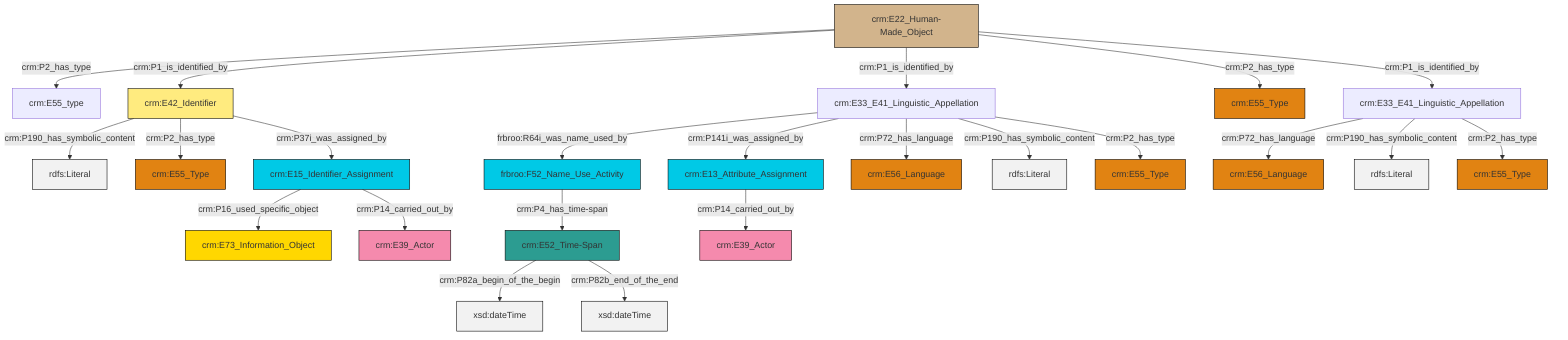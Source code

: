 graph TD
classDef Literal fill:#f2f2f2,stroke:#000000;
classDef CRM_Entity fill:#FFFFFF,stroke:#000000;
classDef Temporal_Entity fill:#00C9E6, stroke:#000000;
classDef Type fill:#E18312, stroke:#000000;
classDef Time-Span fill:#2C9C91, stroke:#000000;
classDef Appellation fill:#FFEB7F, stroke:#000000;
classDef Place fill:#008836, stroke:#000000;
classDef Persistent_Item fill:#B266B2, stroke:#000000;
classDef Conceptual_Object fill:#FFD700, stroke:#000000;
classDef Physical_Thing fill:#D2B48C, stroke:#000000;
classDef Actor fill:#f58aad, stroke:#000000;
classDef PC_Classes fill:#4ce600, stroke:#000000;
classDef Multi fill:#cccccc,stroke:#000000;

0["crm:E15_Identifier_Assignment"]:::Temporal_Entity -->|crm:P16_used_specific_object| 4["crm:E73_Information_Object"]:::Conceptual_Object
9["frbroo:F52_Name_Use_Activity"]:::Temporal_Entity -->|crm:P4_has_time-span| 10["crm:E52_Time-Span"]:::Time-Span
11["crm:E22_Human-Made_Object"]:::Physical_Thing -->|crm:P2_has_type| 12["crm:E55_type"]:::Default
11["crm:E22_Human-Made_Object"]:::Physical_Thing -->|crm:P1_is_identified_by| 13["crm:E42_Identifier"]:::Appellation
18["crm:E33_E41_Linguistic_Appellation"]:::Default -->|crm:P72_has_language| 19["crm:E56_Language"]:::Type
20["crm:E33_E41_Linguistic_Appellation"]:::Default -->|frbroo:R64i_was_name_used_by| 9["frbroo:F52_Name_Use_Activity"]:::Temporal_Entity
11["crm:E22_Human-Made_Object"]:::Physical_Thing -->|crm:P1_is_identified_by| 20["crm:E33_E41_Linguistic_Appellation"]:::Default
11["crm:E22_Human-Made_Object"]:::Physical_Thing -->|crm:P2_has_type| 5["crm:E55_Type"]:::Type
18["crm:E33_E41_Linguistic_Appellation"]:::Default -->|crm:P190_has_symbolic_content| 22[rdfs:Literal]:::Literal
13["crm:E42_Identifier"]:::Appellation -->|crm:P190_has_symbolic_content| 23[rdfs:Literal]:::Literal
20["crm:E33_E41_Linguistic_Appellation"]:::Default -->|crm:P141i_was_assigned_by| 24["crm:E13_Attribute_Assignment"]:::Temporal_Entity
11["crm:E22_Human-Made_Object"]:::Physical_Thing -->|crm:P1_is_identified_by| 18["crm:E33_E41_Linguistic_Appellation"]:::Default
20["crm:E33_E41_Linguistic_Appellation"]:::Default -->|crm:P72_has_language| 7["crm:E56_Language"]:::Type
0["crm:E15_Identifier_Assignment"]:::Temporal_Entity -->|crm:P14_carried_out_by| 25["crm:E39_Actor"]:::Actor
13["crm:E42_Identifier"]:::Appellation -->|crm:P2_has_type| 27["crm:E55_Type"]:::Type
20["crm:E33_E41_Linguistic_Appellation"]:::Default -->|crm:P190_has_symbolic_content| 30[rdfs:Literal]:::Literal
24["crm:E13_Attribute_Assignment"]:::Temporal_Entity -->|crm:P14_carried_out_by| 14["crm:E39_Actor"]:::Actor
10["crm:E52_Time-Span"]:::Time-Span -->|crm:P82a_begin_of_the_begin| 38[xsd:dateTime]:::Literal
18["crm:E33_E41_Linguistic_Appellation"]:::Default -->|crm:P2_has_type| 2["crm:E55_Type"]:::Type
20["crm:E33_E41_Linguistic_Appellation"]:::Default -->|crm:P2_has_type| 32["crm:E55_Type"]:::Type
13["crm:E42_Identifier"]:::Appellation -->|crm:P37i_was_assigned_by| 0["crm:E15_Identifier_Assignment"]:::Temporal_Entity
10["crm:E52_Time-Span"]:::Time-Span -->|crm:P82b_end_of_the_end| 41[xsd:dateTime]:::Literal